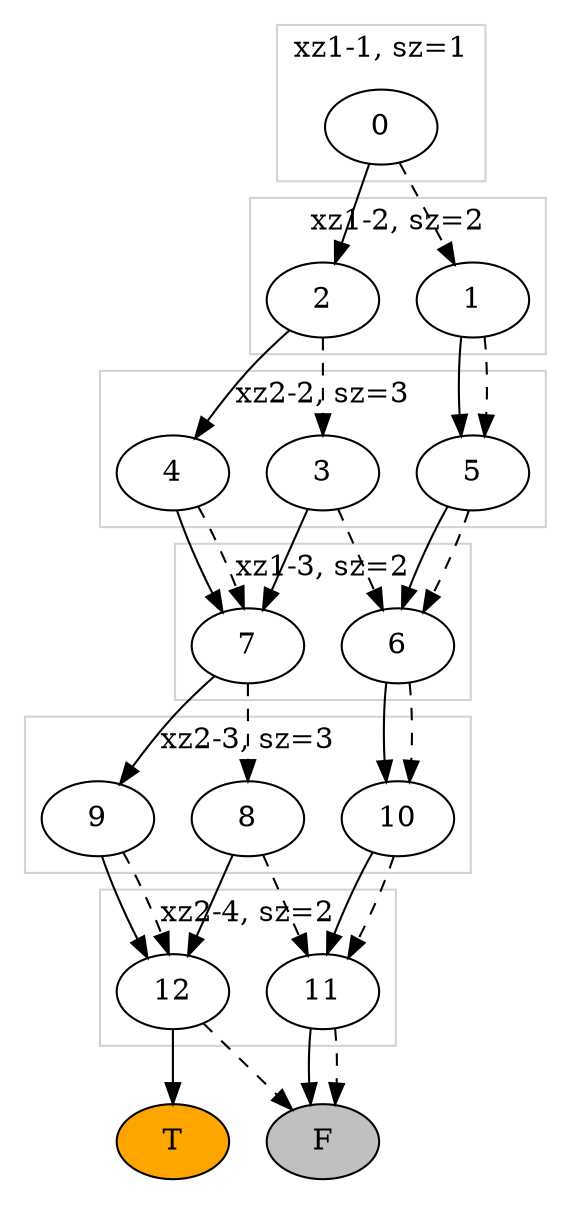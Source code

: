 digraph {
	subgraph cluster_0 {
		0
		color=lightgrey label="xz1-1, sz=1"
	}
	subgraph cluster_1 {
		1
		2
		color=lightgrey label="xz1-2, sz=2"
	}
	subgraph cluster_2 {
		3
		4
		5
		color=lightgrey label="xz2-2, sz=3"
	}
	subgraph cluster_3 {
		7
		6
		color=lightgrey label="xz1-3, sz=2"
	}
	subgraph cluster_4 {
		8
		9
		10
		color=lightgrey label="xz2-3, sz=3"
	}
	subgraph cluster_5 {
		12
		11
		color=lightgrey label="xz2-4, sz=2"
	}
	subgraph cluster_6 {
		-1 [label=T fillcolor=orange style=filled]
		-2 [label=F fillcolor=gray style=filled]
		color=white
	}
	0 -> 2
	0 -> 1 [style=dashed]
	1 -> 5
	1 -> 5 [style=dashed]
	2 -> 4
	2 -> 3 [style=dashed]
	3 -> 7
	3 -> 6 [style=dashed]
	4 -> 7
	4 -> 7 [style=dashed]
	5 -> 6
	5 -> 6 [style=dashed]
	7 -> 9
	7 -> 8 [style=dashed]
	6 -> 10
	6 -> 10 [style=dashed]
	8 -> 12
	8 -> 11 [style=dashed]
	9 -> 12
	9 -> 12 [style=dashed]
	10 -> 11
	10 -> 11 [style=dashed]
	12 -> -1
	12 -> -2 [style=dashed]
	11 -> -2
	11 -> -2 [style=dashed]
}
